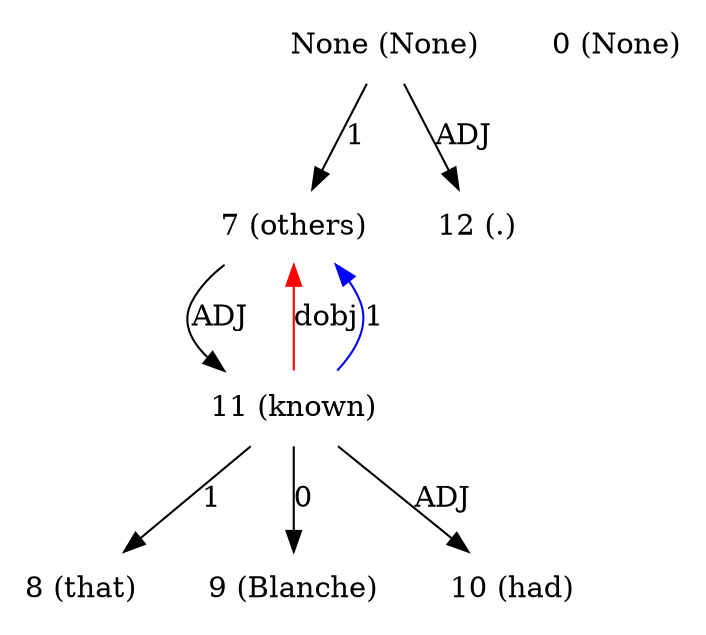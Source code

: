digraph G{
edge [dir=forward]
node [shape=plaintext]

None [label="None (None)"]
None -> 7 [label="1"]
None -> 12 [label="ADJ"]
0 [label="0 (None)"]
7 [label="7 (others)"]
7 -> 11 [label="ADJ"]
11 -> 7 [label="dobj", color="red"]
8 [label="8 (that)"]
9 [label="9 (Blanche)"]
10 [label="10 (had)"]
11 [label="11 (known)"]
11 -> 8 [label="1"]
11 -> 7 [label="1", color="blue"]
11 -> 9 [label="0"]
11 -> 10 [label="ADJ"]
12 [label="12 (.)"]
}

